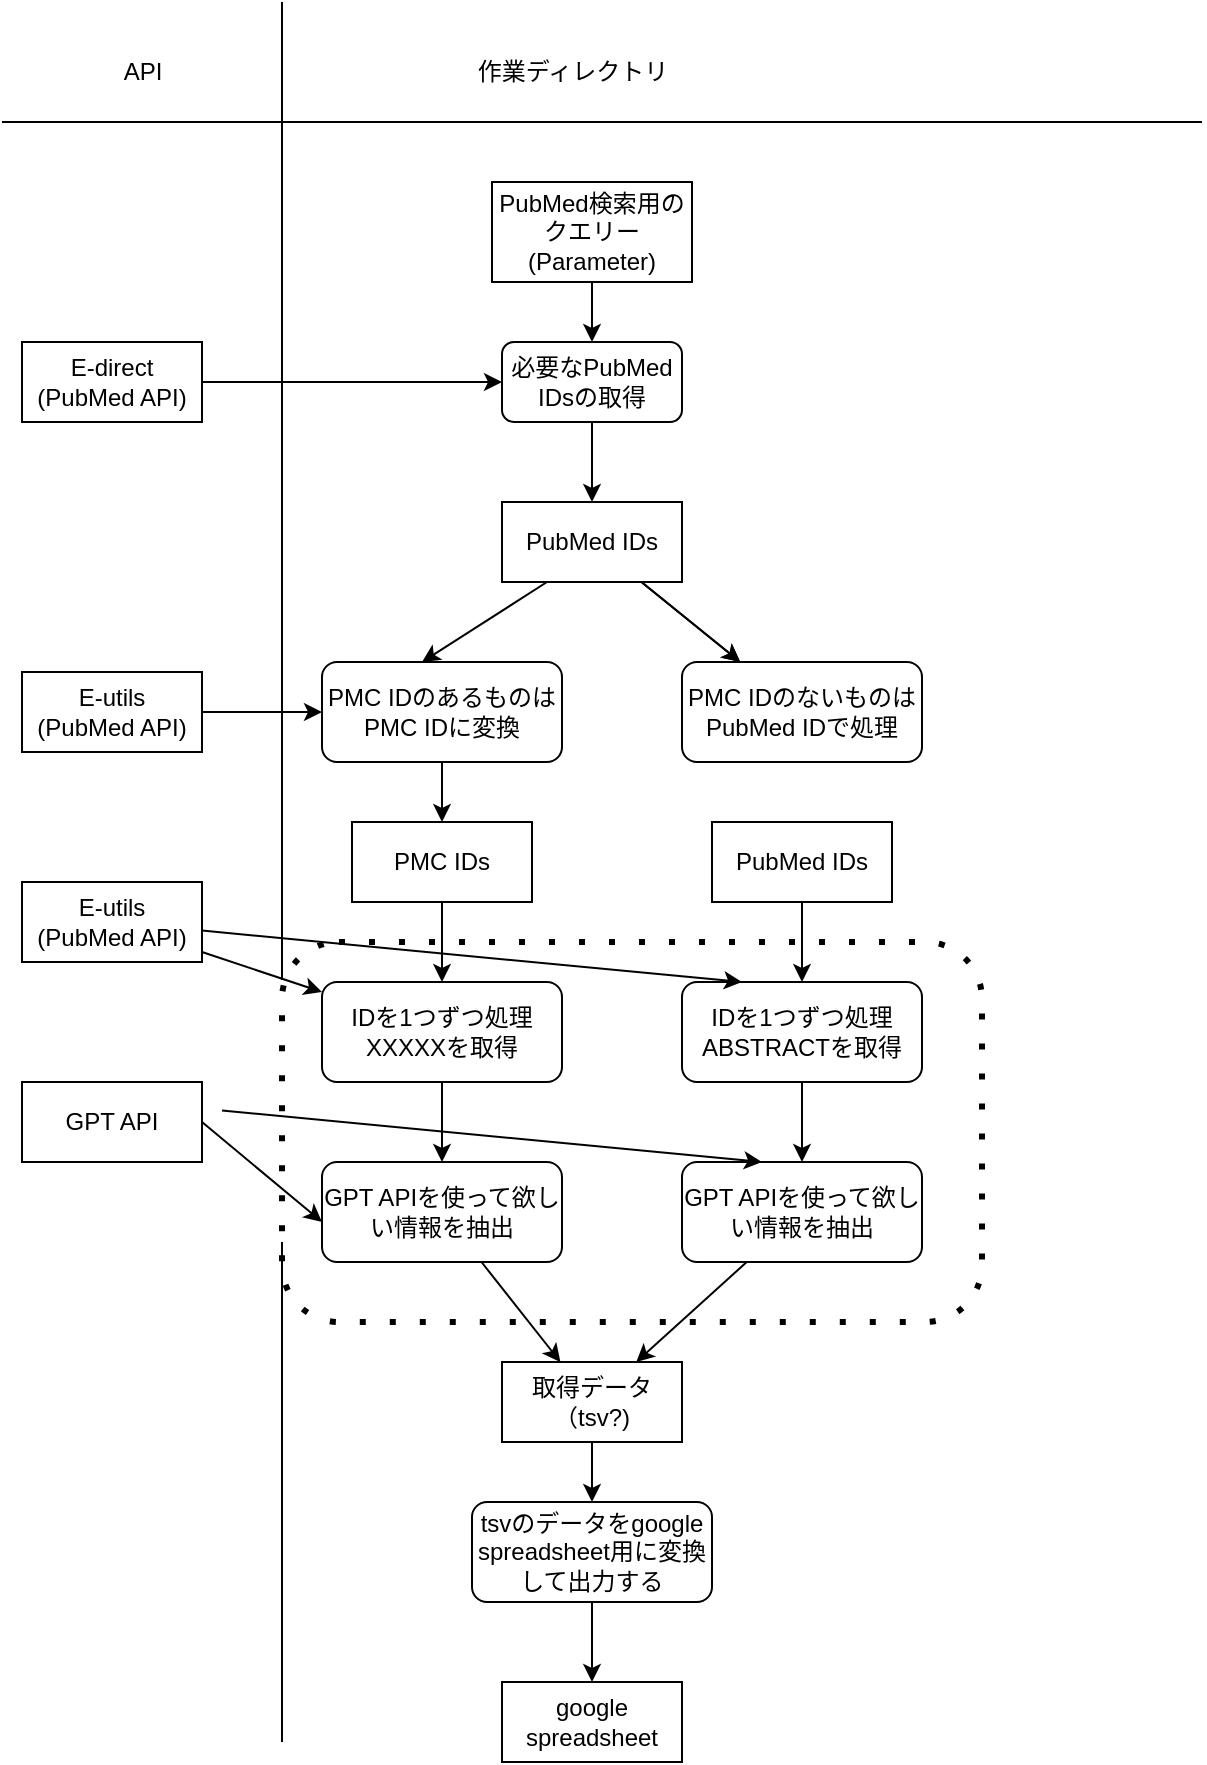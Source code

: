 <mxfile>
    <diagram id="six77aJj35moaCm1U04c" name="Page-1">
        <mxGraphModel dx="656" dy="641" grid="1" gridSize="10" guides="1" tooltips="1" connect="1" arrows="1" fold="1" page="1" pageScale="1" pageWidth="827" pageHeight="1169" math="0" shadow="0">
            <root>
                <mxCell id="0"/>
                <mxCell id="1" parent="0"/>
                <mxCell id="2" value="E-direct (PubMed API)" style="rounded=0;whiteSpace=wrap;html=1;" vertex="1" parent="1">
                    <mxGeometry x="10" y="230" width="90" height="40" as="geometry"/>
                </mxCell>
                <mxCell id="7" value="" style="endArrow=classic;html=1;exitX=1;exitY=0.5;exitDx=0;exitDy=0;" edge="1" parent="1" source="2" target="8">
                    <mxGeometry width="50" height="50" relative="1" as="geometry">
                        <mxPoint x="280" y="420" as="sourcePoint"/>
                        <mxPoint x="230" y="250" as="targetPoint"/>
                    </mxGeometry>
                </mxCell>
                <mxCell id="8" value="必要なPubMed IDsの取得" style="rounded=1;whiteSpace=wrap;html=1;" vertex="1" parent="1">
                    <mxGeometry x="250" y="230" width="90" height="40" as="geometry"/>
                </mxCell>
                <mxCell id="9" value="" style="endArrow=classic;html=1;exitX=0.5;exitY=1;exitDx=0;exitDy=0;" edge="1" parent="1" source="8">
                    <mxGeometry width="50" height="50" relative="1" as="geometry">
                        <mxPoint x="280" y="410" as="sourcePoint"/>
                        <mxPoint x="295" y="310" as="targetPoint"/>
                    </mxGeometry>
                </mxCell>
                <mxCell id="17" value="" style="edgeStyle=none;html=1;" edge="1" parent="1" source="10" target="15">
                    <mxGeometry relative="1" as="geometry"/>
                </mxCell>
                <mxCell id="18" value="" style="edgeStyle=none;html=1;" edge="1" parent="1" source="10" target="15">
                    <mxGeometry relative="1" as="geometry"/>
                </mxCell>
                <mxCell id="19" style="edgeStyle=none;html=1;exitX=0.25;exitY=1;exitDx=0;exitDy=0;entryX=0.417;entryY=0;entryDx=0;entryDy=0;entryPerimeter=0;" edge="1" parent="1" source="10" target="12">
                    <mxGeometry relative="1" as="geometry"/>
                </mxCell>
                <mxCell id="10" value="PubMed IDs" style="rounded=0;whiteSpace=wrap;html=1;" vertex="1" parent="1">
                    <mxGeometry x="250" y="310" width="90" height="40" as="geometry"/>
                </mxCell>
                <mxCell id="20" style="edgeStyle=none;html=1;exitX=1;exitY=0.5;exitDx=0;exitDy=0;entryX=0;entryY=0.5;entryDx=0;entryDy=0;" edge="1" parent="1" source="11" target="12">
                    <mxGeometry relative="1" as="geometry"/>
                </mxCell>
                <mxCell id="11" value="E-utils &lt;br&gt;(PubMed API)" style="rounded=0;whiteSpace=wrap;html=1;" vertex="1" parent="1">
                    <mxGeometry x="10" y="395" width="90" height="40" as="geometry"/>
                </mxCell>
                <mxCell id="24" value="" style="edgeStyle=none;html=1;" edge="1" parent="1" source="12" target="21">
                    <mxGeometry relative="1" as="geometry"/>
                </mxCell>
                <mxCell id="12" value="PMC IDのあるものはPMC IDに変換" style="rounded=1;whiteSpace=wrap;html=1;" vertex="1" parent="1">
                    <mxGeometry x="160" y="390" width="120" height="50" as="geometry"/>
                </mxCell>
                <mxCell id="15" value="PMC IDのないものはPubMed IDで処理" style="rounded=1;whiteSpace=wrap;html=1;" vertex="1" parent="1">
                    <mxGeometry x="340" y="390" width="120" height="50" as="geometry"/>
                </mxCell>
                <mxCell id="28" value="" style="edgeStyle=none;html=1;" edge="1" parent="1" source="21" target="26">
                    <mxGeometry relative="1" as="geometry"/>
                </mxCell>
                <mxCell id="21" value="PMC IDs" style="rounded=0;whiteSpace=wrap;html=1;" vertex="1" parent="1">
                    <mxGeometry x="175" y="470" width="90" height="40" as="geometry"/>
                </mxCell>
                <mxCell id="29" value="" style="edgeStyle=none;html=1;" edge="1" parent="1" source="25" target="27">
                    <mxGeometry relative="1" as="geometry"/>
                </mxCell>
                <mxCell id="25" value="PubMed IDs" style="rounded=0;whiteSpace=wrap;html=1;" vertex="1" parent="1">
                    <mxGeometry x="355" y="470" width="90" height="40" as="geometry"/>
                </mxCell>
                <mxCell id="44" value="" style="edgeStyle=none;html=1;" edge="1" parent="1" source="26" target="42">
                    <mxGeometry relative="1" as="geometry"/>
                </mxCell>
                <mxCell id="26" value="IDを1つずつ処理XXXXXを取得" style="rounded=1;whiteSpace=wrap;html=1;" vertex="1" parent="1">
                    <mxGeometry x="160" y="550" width="120" height="50" as="geometry"/>
                </mxCell>
                <mxCell id="45" value="" style="edgeStyle=none;html=1;" edge="1" parent="1" source="27" target="43">
                    <mxGeometry relative="1" as="geometry"/>
                </mxCell>
                <mxCell id="27" value="IDを1つずつ処理&lt;br&gt;ABSTRACTを取得" style="rounded=1;whiteSpace=wrap;html=1;" vertex="1" parent="1">
                    <mxGeometry x="340" y="550" width="120" height="50" as="geometry"/>
                </mxCell>
                <mxCell id="31" value="" style="edgeStyle=none;html=1;" edge="1" parent="1" source="30" target="26">
                    <mxGeometry relative="1" as="geometry"/>
                </mxCell>
                <mxCell id="32" style="edgeStyle=none;html=1;entryX=0.25;entryY=0;entryDx=0;entryDy=0;" edge="1" parent="1" source="30" target="27">
                    <mxGeometry relative="1" as="geometry"/>
                </mxCell>
                <mxCell id="30" value="E-utils &lt;br&gt;(PubMed API)" style="rounded=0;whiteSpace=wrap;html=1;" vertex="1" parent="1">
                    <mxGeometry x="10" y="500" width="90" height="40" as="geometry"/>
                </mxCell>
                <mxCell id="38" value="" style="endArrow=none;html=1;" edge="1" parent="1">
                    <mxGeometry width="50" height="50" relative="1" as="geometry">
                        <mxPoint y="120" as="sourcePoint"/>
                        <mxPoint x="600" y="120" as="targetPoint"/>
                    </mxGeometry>
                </mxCell>
                <mxCell id="39" value="" style="endArrow=none;html=1;exitX=0;exitY=0.1;exitDx=0;exitDy=0;exitPerimeter=0;" edge="1" parent="1" source="52">
                    <mxGeometry width="50" height="50" relative="1" as="geometry">
                        <mxPoint x="140" y="450" as="sourcePoint"/>
                        <mxPoint x="140" y="60" as="targetPoint"/>
                    </mxGeometry>
                </mxCell>
                <mxCell id="40" value="API" style="text;html=1;align=center;verticalAlign=middle;resizable=0;points=[];autosize=1;strokeColor=none;fillColor=none;" vertex="1" parent="1">
                    <mxGeometry x="50" y="80" width="40" height="30" as="geometry"/>
                </mxCell>
                <mxCell id="41" value="作業ディレクトリ" style="text;html=1;align=center;verticalAlign=middle;resizable=0;points=[];autosize=1;strokeColor=none;fillColor=none;" vertex="1" parent="1">
                    <mxGeometry x="225" y="80" width="120" height="30" as="geometry"/>
                </mxCell>
                <mxCell id="47" value="" style="edgeStyle=none;html=1;" edge="1" parent="1" source="42" target="46">
                    <mxGeometry relative="1" as="geometry"/>
                </mxCell>
                <mxCell id="42" value="GPT APIを使って欲しい情報を抽出" style="rounded=1;whiteSpace=wrap;html=1;" vertex="1" parent="1">
                    <mxGeometry x="160" y="640" width="120" height="50" as="geometry"/>
                </mxCell>
                <mxCell id="48" style="edgeStyle=none;html=1;" edge="1" parent="1" source="43" target="46">
                    <mxGeometry relative="1" as="geometry"/>
                </mxCell>
                <mxCell id="43" value="GPT APIを使って欲しい情報を抽出" style="rounded=1;whiteSpace=wrap;html=1;" vertex="1" parent="1">
                    <mxGeometry x="340" y="640" width="120" height="50" as="geometry"/>
                </mxCell>
                <mxCell id="50" value="" style="edgeStyle=none;html=1;" edge="1" parent="1" source="46" target="49">
                    <mxGeometry relative="1" as="geometry"/>
                </mxCell>
                <mxCell id="46" value="取得データ（tsv?)" style="rounded=0;whiteSpace=wrap;html=1;" vertex="1" parent="1">
                    <mxGeometry x="250" y="740" width="90" height="40" as="geometry"/>
                </mxCell>
                <mxCell id="63" value="" style="edgeStyle=none;html=1;" edge="1" parent="1" source="49" target="62">
                    <mxGeometry relative="1" as="geometry"/>
                </mxCell>
                <mxCell id="49" value="tsvのデータをgoogle spreadsheet用に変換して出力する" style="rounded=1;whiteSpace=wrap;html=1;" vertex="1" parent="1">
                    <mxGeometry x="235" y="810" width="120" height="50" as="geometry"/>
                </mxCell>
                <mxCell id="52" value="" style="rounded=1;whiteSpace=wrap;html=1;dashed=1;dashPattern=1 4;fillColor=none;strokeWidth=3;" vertex="1" parent="1">
                    <mxGeometry x="140" y="530" width="350" height="190" as="geometry"/>
                </mxCell>
                <mxCell id="53" value="" style="endArrow=none;html=1;" edge="1" parent="1">
                    <mxGeometry width="50" height="50" relative="1" as="geometry">
                        <mxPoint x="140" y="930" as="sourcePoint"/>
                        <mxPoint x="140" y="680" as="targetPoint"/>
                    </mxGeometry>
                </mxCell>
                <mxCell id="54" value="GPT API" style="rounded=0;whiteSpace=wrap;html=1;" vertex="1" parent="1">
                    <mxGeometry x="10" y="600" width="90" height="40" as="geometry"/>
                </mxCell>
                <mxCell id="57" value="" style="edgeStyle=none;html=1;exitX=1;exitY=0.5;exitDx=0;exitDy=0;" edge="1" parent="1" source="54">
                    <mxGeometry relative="1" as="geometry">
                        <mxPoint x="120" y="660" as="sourcePoint"/>
                        <mxPoint x="160" y="670" as="targetPoint"/>
                    </mxGeometry>
                </mxCell>
                <mxCell id="58" style="edgeStyle=none;html=1;entryX=0.25;entryY=0;entryDx=0;entryDy=0;" edge="1" parent="1">
                    <mxGeometry relative="1" as="geometry">
                        <mxPoint x="110" y="614.286" as="sourcePoint"/>
                        <mxPoint x="380" y="640" as="targetPoint"/>
                    </mxGeometry>
                </mxCell>
                <mxCell id="61" style="edgeStyle=none;html=1;exitX=0.5;exitY=1;exitDx=0;exitDy=0;entryX=0.5;entryY=0;entryDx=0;entryDy=0;" edge="1" parent="1" source="59" target="8">
                    <mxGeometry relative="1" as="geometry"/>
                </mxCell>
                <mxCell id="59" value="PubMed検索用のクエリー (Parameter)" style="rounded=0;whiteSpace=wrap;html=1;" vertex="1" parent="1">
                    <mxGeometry x="245" y="150" width="100" height="50" as="geometry"/>
                </mxCell>
                <mxCell id="62" value="google spreadsheet" style="rounded=0;whiteSpace=wrap;html=1;" vertex="1" parent="1">
                    <mxGeometry x="250" y="900" width="90" height="40" as="geometry"/>
                </mxCell>
            </root>
        </mxGraphModel>
    </diagram>
</mxfile>